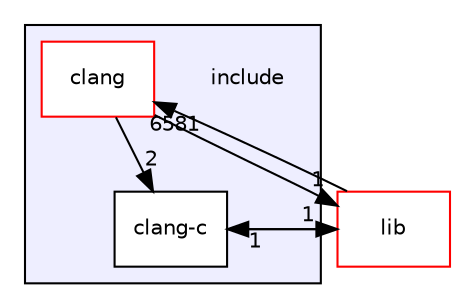 digraph "include" {
  bgcolor=transparent;
  compound=true
  node [ fontsize="10", fontname="Helvetica"];
  edge [ labelfontsize="10", labelfontname="Helvetica"];
  subgraph clusterdir_d44c64559bbebec7f509842c48db8b23 {
    graph [ bgcolor="#eeeeff", pencolor="black", label="" URL="dir_d44c64559bbebec7f509842c48db8b23.html"];
    dir_d44c64559bbebec7f509842c48db8b23 [shape=plaintext label="include"];
    dir_7c3366c0dfc05dfe1380b9a1e2bf7190 [shape=box label="clang" color="red" fillcolor="white" style="filled" URL="dir_7c3366c0dfc05dfe1380b9a1e2bf7190.html"];
    dir_a1158c66aa4b3c355fb6d670fccd447a [shape=box label="clang-c" color="black" fillcolor="white" style="filled" URL="dir_a1158c66aa4b3c355fb6d670fccd447a.html"];
  }
  dir_97aefd0d527b934f1d99a682da8fe6a9 [shape=box label="lib" color="red" URL="dir_97aefd0d527b934f1d99a682da8fe6a9.html"];
  dir_a1158c66aa4b3c355fb6d670fccd447a->dir_97aefd0d527b934f1d99a682da8fe6a9 [headlabel="1", labeldistance=1.5 headhref="dir_000002_000022.html"];
  dir_7c3366c0dfc05dfe1380b9a1e2bf7190->dir_a1158c66aa4b3c355fb6d670fccd447a [headlabel="2", labeldistance=1.5 headhref="dir_000003_000002.html"];
  dir_7c3366c0dfc05dfe1380b9a1e2bf7190->dir_97aefd0d527b934f1d99a682da8fe6a9 [headlabel="1", labeldistance=1.5 headhref="dir_000003_000022.html"];
  dir_97aefd0d527b934f1d99a682da8fe6a9->dir_a1158c66aa4b3c355fb6d670fccd447a [headlabel="1", labeldistance=1.5 headhref="dir_000022_000002.html"];
  dir_97aefd0d527b934f1d99a682da8fe6a9->dir_7c3366c0dfc05dfe1380b9a1e2bf7190 [headlabel="6581", labeldistance=1.5 headhref="dir_000022_000003.html"];
}
